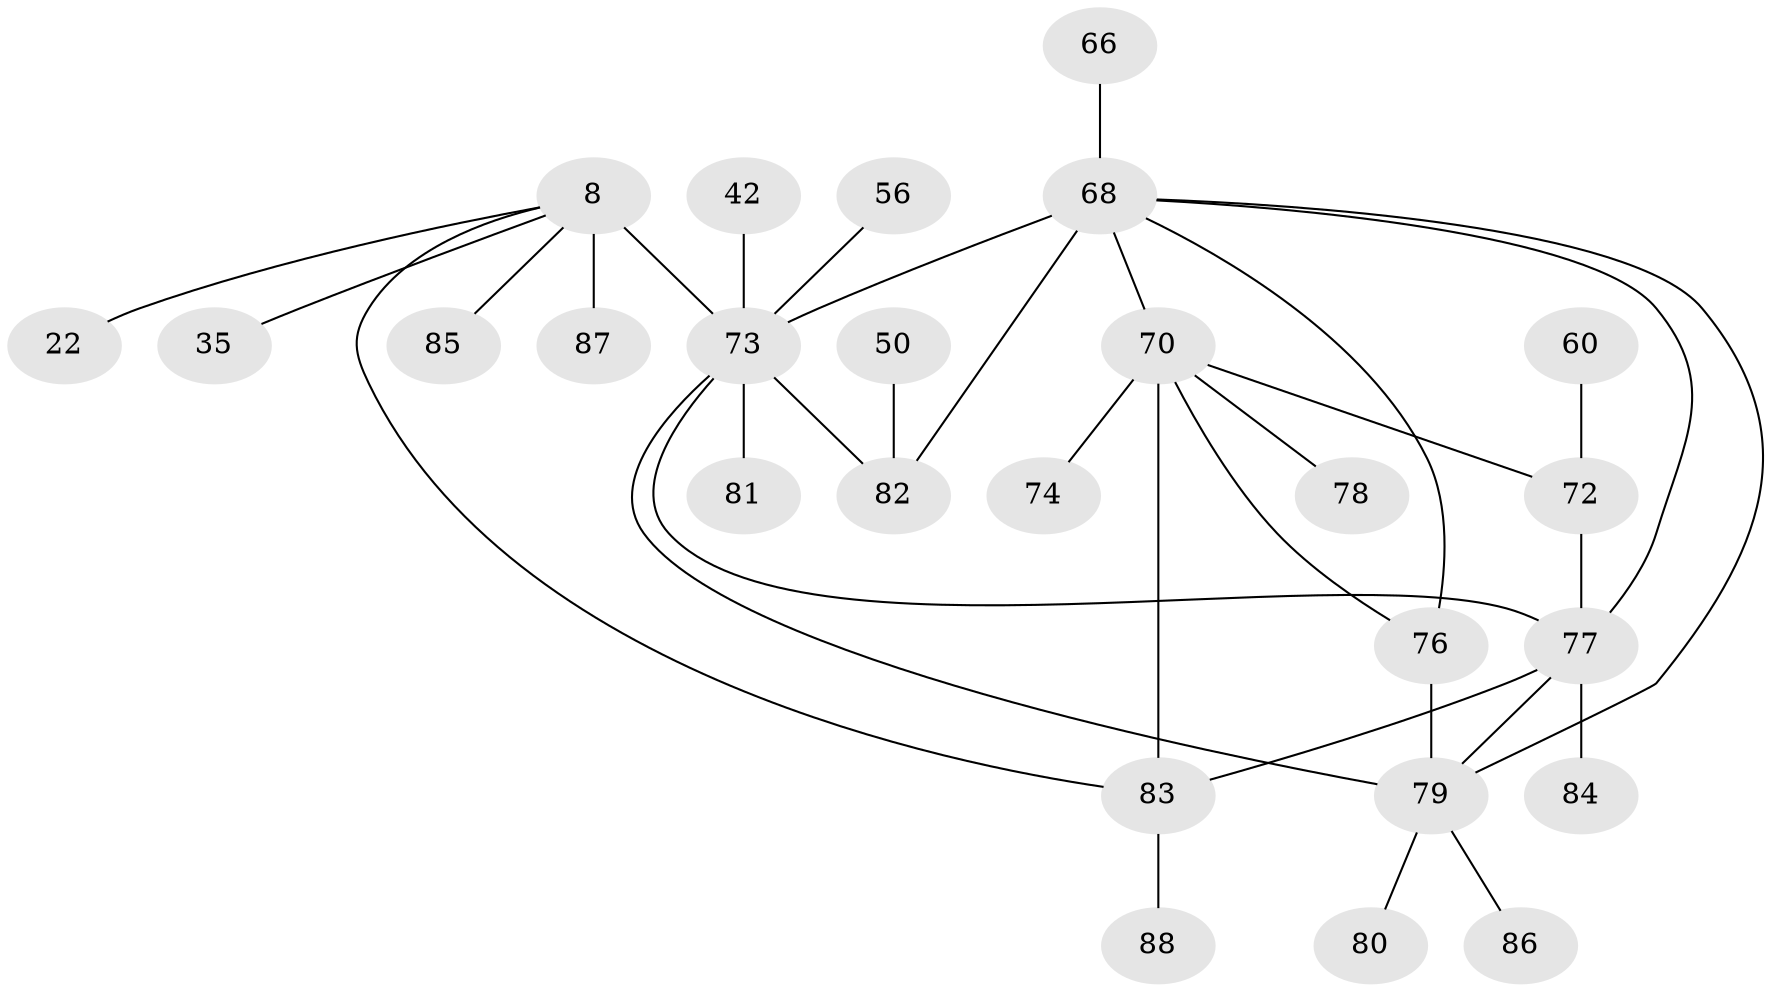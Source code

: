 // original degree distribution, {6: 0.06818181818181818, 8: 0.045454545454545456, 7: 0.03409090909090909, 9: 0.022727272727272728, 5: 0.045454545454545456, 4: 0.022727272727272728, 12: 0.011363636363636364, 1: 0.5340909090909091, 2: 0.14772727272727273, 3: 0.06818181818181818}
// Generated by graph-tools (version 1.1) at 2025/57/03/04/25 21:57:19]
// undirected, 26 vertices, 34 edges
graph export_dot {
graph [start="1"]
  node [color=gray90,style=filled];
  8 [super="+7"];
  22;
  35;
  42;
  50;
  56;
  60;
  66;
  68 [super="+67+20+29+39+47+59"];
  70 [super="+58+16+54+38+41"];
  72 [super="+30+45"];
  73 [super="+55+6+23+31+33"];
  74;
  76 [super="+64+75"];
  77 [super="+21+44+71+34+62"];
  78;
  79 [super="+65+4+52+28+53+61"];
  80;
  81;
  82 [super="+19"];
  83 [super="+69+48"];
  84;
  85;
  86 [super="+57"];
  87;
  88;
  8 -- 22;
  8 -- 35;
  8 -- 87;
  8 -- 85;
  8 -- 73 [weight=5];
  8 -- 83 [weight=2];
  42 -- 73;
  50 -- 82;
  56 -- 73;
  60 -- 72;
  66 -- 68;
  68 -- 73 [weight=2];
  68 -- 70 [weight=3];
  68 -- 77;
  68 -- 82 [weight=4];
  68 -- 76;
  68 -- 79;
  70 -- 74;
  70 -- 78;
  70 -- 72;
  70 -- 76;
  70 -- 83 [weight=4];
  72 -- 77 [weight=4];
  73 -- 81;
  73 -- 79 [weight=2];
  73 -- 77 [weight=2];
  73 -- 82;
  76 -- 79 [weight=4];
  77 -- 79 [weight=2];
  77 -- 84;
  77 -- 83;
  79 -- 80;
  79 -- 86;
  83 -- 88;
}
